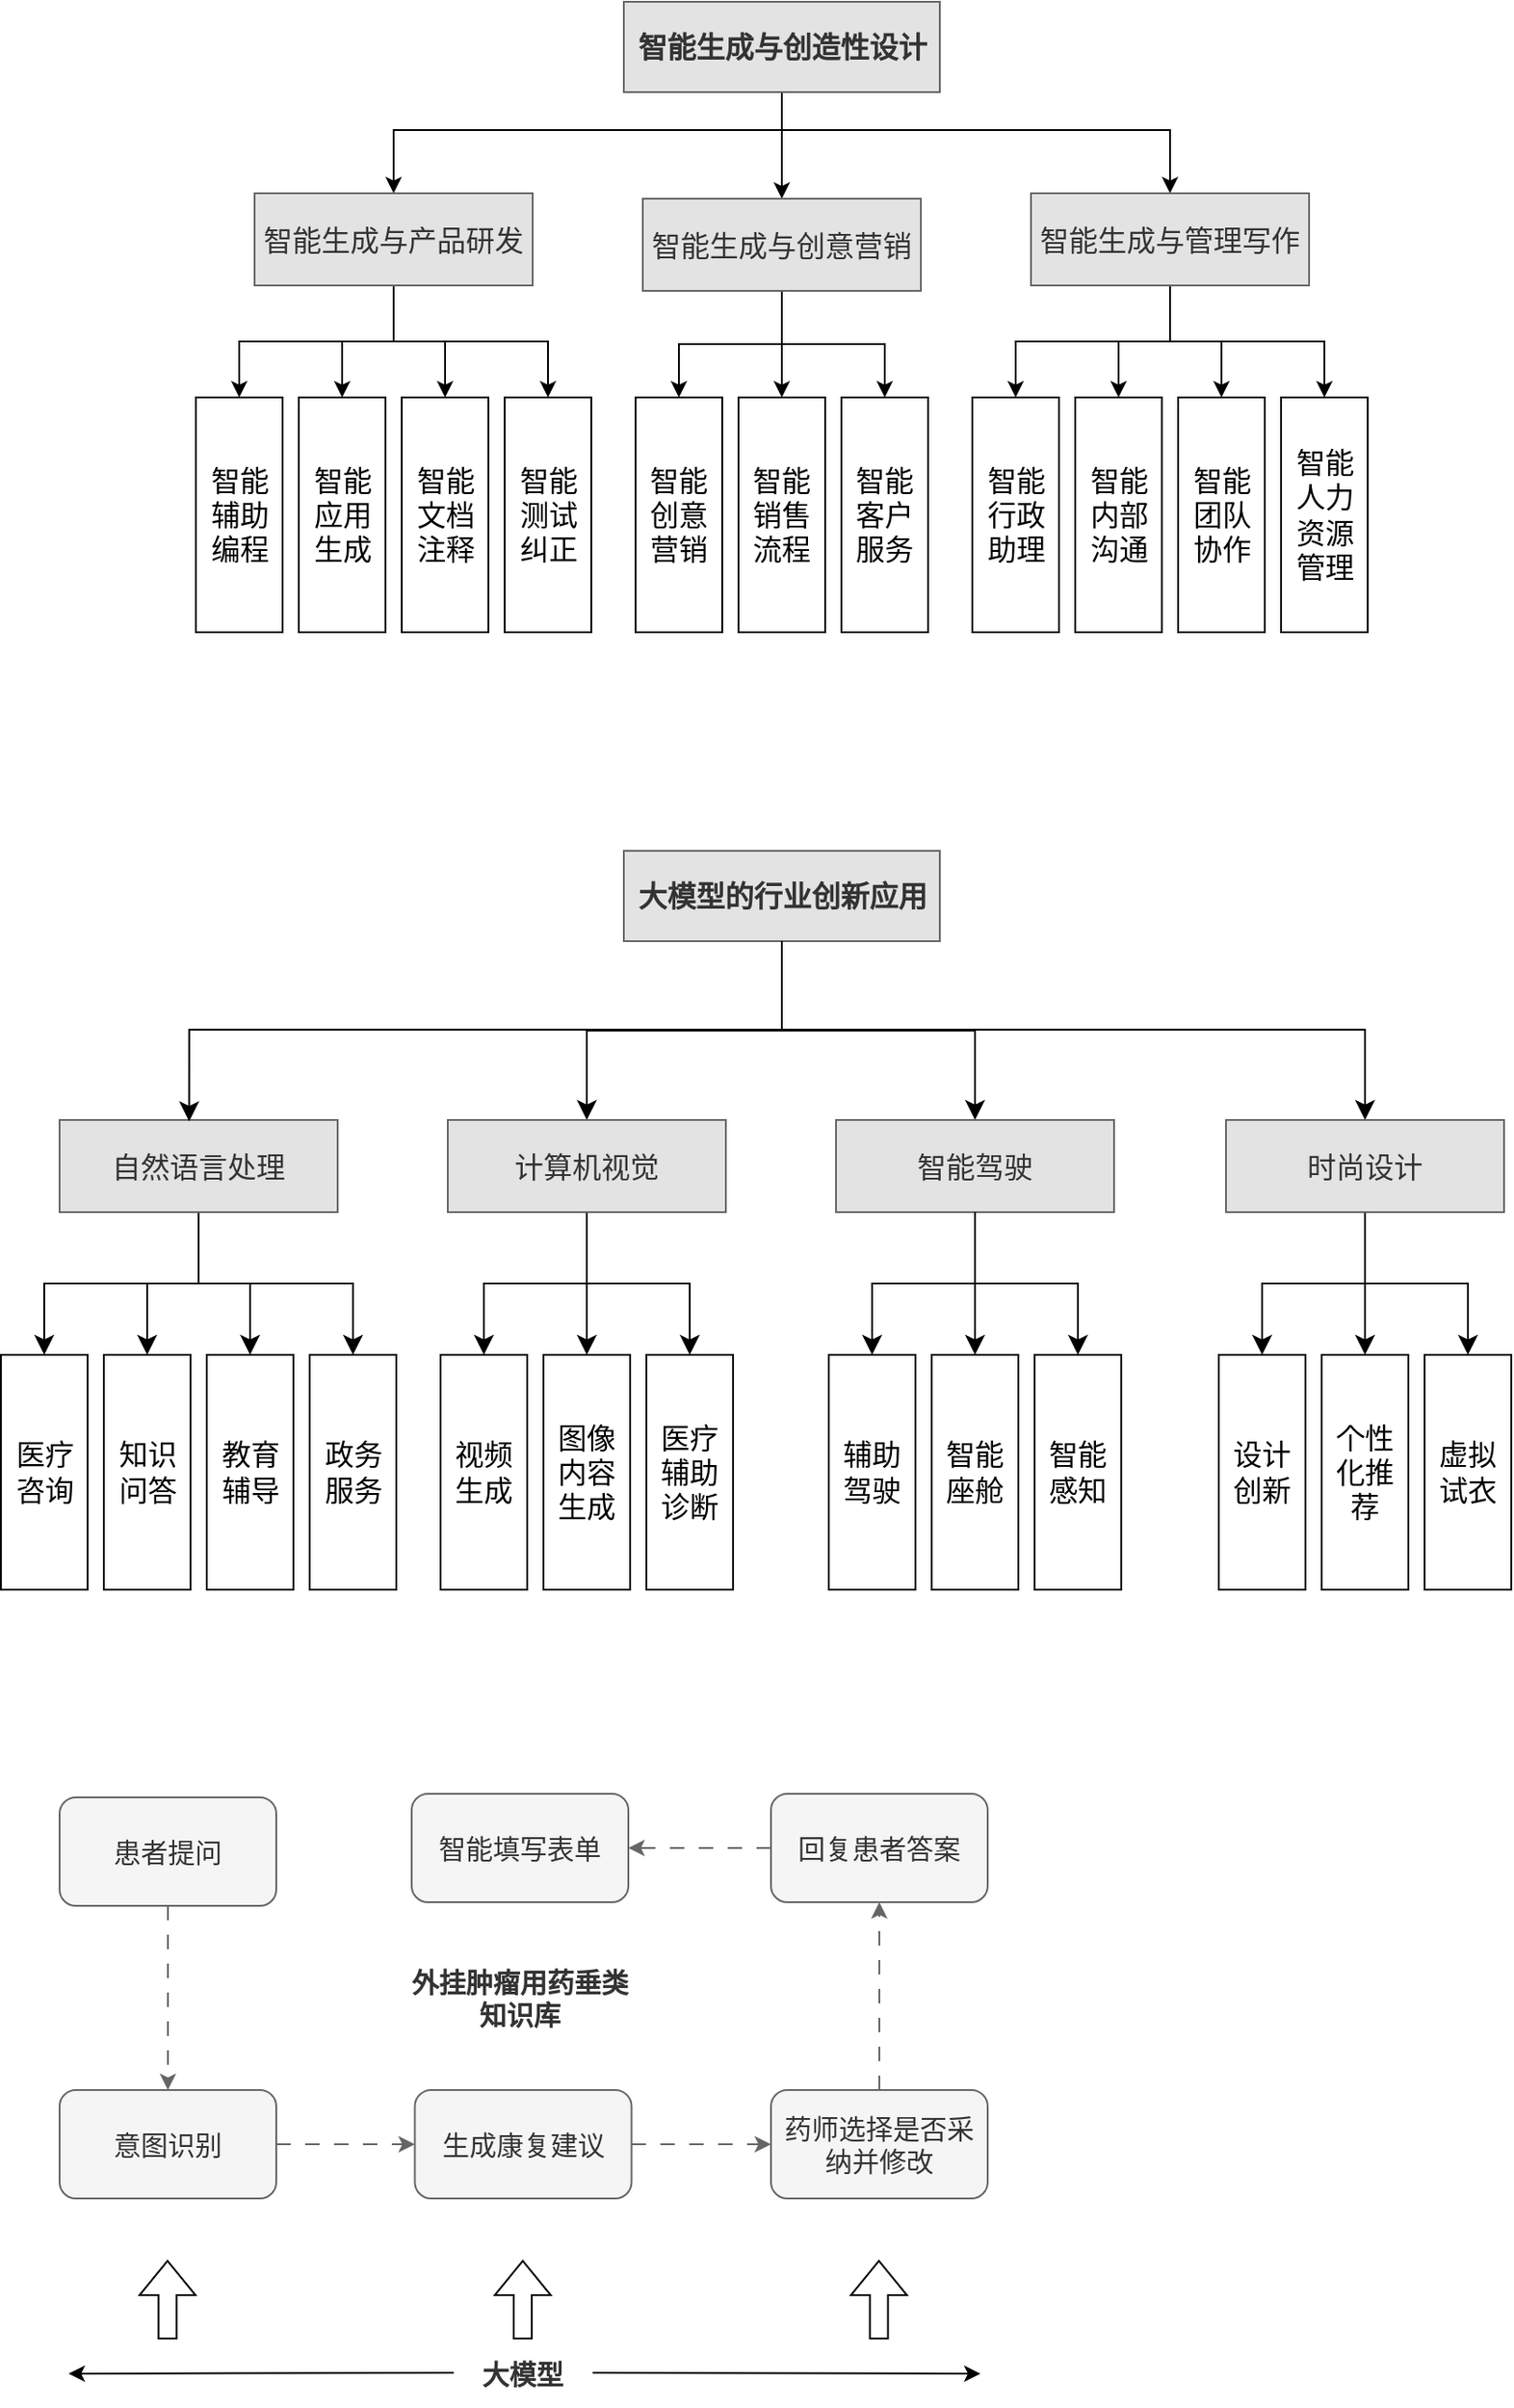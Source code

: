 <mxfile version="23.1.7" type="github">
  <diagram name="第 1 页" id="5H-B-Gvl9qYDMC8yHa47">
    <mxGraphModel dx="1139" dy="847" grid="0" gridSize="10" guides="1" tooltips="1" connect="1" arrows="1" fold="1" page="0" pageScale="1" pageWidth="827" pageHeight="1169" math="0" shadow="0">
      <root>
        <mxCell id="0" />
        <mxCell id="1" parent="0" />
        <mxCell id="Fg02BqChglOh05Az2CXR-16" style="edgeStyle=orthogonalEdgeStyle;rounded=0;orthogonalLoop=1;jettySize=auto;html=1;fontFamily=仿宋;fontSize=16;" parent="1" source="Fg02BqChglOh05Az2CXR-1" target="Fg02BqChglOh05Az2CXR-2" edge="1">
          <mxGeometry relative="1" as="geometry">
            <Array as="points">
              <mxPoint x="430" y="176" />
              <mxPoint x="215" y="176" />
            </Array>
          </mxGeometry>
        </mxCell>
        <mxCell id="Fg02BqChglOh05Az2CXR-17" style="edgeStyle=orthogonalEdgeStyle;rounded=0;orthogonalLoop=1;jettySize=auto;html=1;fontFamily=仿宋;fontSize=16;" parent="1" source="Fg02BqChglOh05Az2CXR-1" target="Fg02BqChglOh05Az2CXR-3" edge="1">
          <mxGeometry relative="1" as="geometry" />
        </mxCell>
        <mxCell id="Fg02BqChglOh05Az2CXR-18" style="edgeStyle=orthogonalEdgeStyle;rounded=0;orthogonalLoop=1;jettySize=auto;html=1;entryX=0.5;entryY=0;entryDx=0;entryDy=0;fontFamily=仿宋;fontSize=16;" parent="1" source="Fg02BqChglOh05Az2CXR-1" target="Fg02BqChglOh05Az2CXR-4" edge="1">
          <mxGeometry relative="1" as="geometry">
            <Array as="points">
              <mxPoint x="430" y="176" />
              <mxPoint x="645" y="176" />
            </Array>
          </mxGeometry>
        </mxCell>
        <mxCell id="Fg02BqChglOh05Az2CXR-1" value="智能生成与创造性设计" style="rounded=0;whiteSpace=wrap;html=1;fontFamily=仿宋;fontSize=16;fillColor=#E3E3E3;strokeColor=#666666;fontStyle=1;fontColor=#333333;" parent="1" vertex="1">
          <mxGeometry x="342.5" y="105" width="175" height="50" as="geometry" />
        </mxCell>
        <mxCell id="Fg02BqChglOh05Az2CXR-19" style="edgeStyle=orthogonalEdgeStyle;rounded=0;orthogonalLoop=1;jettySize=auto;html=1;entryX=0.5;entryY=0;entryDx=0;entryDy=0;fontFamily=仿宋;fontSize=16;" parent="1" source="Fg02BqChglOh05Az2CXR-2" target="Fg02BqChglOh05Az2CXR-5" edge="1">
          <mxGeometry relative="1" as="geometry" />
        </mxCell>
        <mxCell id="Fg02BqChglOh05Az2CXR-20" style="edgeStyle=orthogonalEdgeStyle;rounded=0;orthogonalLoop=1;jettySize=auto;html=1;entryX=0.5;entryY=0;entryDx=0;entryDy=0;fontFamily=仿宋;fontSize=16;" parent="1" source="Fg02BqChglOh05Az2CXR-2" target="Fg02BqChglOh05Az2CXR-6" edge="1">
          <mxGeometry relative="1" as="geometry" />
        </mxCell>
        <mxCell id="Fg02BqChglOh05Az2CXR-21" style="edgeStyle=orthogonalEdgeStyle;rounded=0;orthogonalLoop=1;jettySize=auto;html=1;entryX=0.5;entryY=0;entryDx=0;entryDy=0;fontFamily=仿宋;fontSize=16;" parent="1" source="Fg02BqChglOh05Az2CXR-2" target="Fg02BqChglOh05Az2CXR-7" edge="1">
          <mxGeometry relative="1" as="geometry" />
        </mxCell>
        <mxCell id="Fg02BqChglOh05Az2CXR-22" style="edgeStyle=orthogonalEdgeStyle;rounded=0;orthogonalLoop=1;jettySize=auto;html=1;fontFamily=仿宋;fontSize=16;" parent="1" source="Fg02BqChglOh05Az2CXR-2" target="Fg02BqChglOh05Az2CXR-8" edge="1">
          <mxGeometry relative="1" as="geometry" />
        </mxCell>
        <mxCell id="Fg02BqChglOh05Az2CXR-2" value="智能生成与产品研发" style="rounded=0;whiteSpace=wrap;html=1;fontFamily=仿宋;fontSize=16;fillColor=#E3E3E3;strokeColor=#666666;fontColor=#333333;" parent="1" vertex="1">
          <mxGeometry x="138" y="211" width="154" height="51" as="geometry" />
        </mxCell>
        <mxCell id="Fg02BqChglOh05Az2CXR-23" style="edgeStyle=orthogonalEdgeStyle;rounded=0;orthogonalLoop=1;jettySize=auto;html=1;entryX=0.5;entryY=0;entryDx=0;entryDy=0;fontFamily=仿宋;fontSize=16;" parent="1" source="Fg02BqChglOh05Az2CXR-3" target="Fg02BqChglOh05Az2CXR-13" edge="1">
          <mxGeometry relative="1" as="geometry" />
        </mxCell>
        <mxCell id="Fg02BqChglOh05Az2CXR-24" style="edgeStyle=orthogonalEdgeStyle;rounded=0;orthogonalLoop=1;jettySize=auto;html=1;fontFamily=仿宋;fontSize=16;" parent="1" source="Fg02BqChglOh05Az2CXR-3" target="Fg02BqChglOh05Az2CXR-14" edge="1">
          <mxGeometry relative="1" as="geometry" />
        </mxCell>
        <mxCell id="Fg02BqChglOh05Az2CXR-25" style="edgeStyle=orthogonalEdgeStyle;rounded=0;orthogonalLoop=1;jettySize=auto;html=1;fontFamily=仿宋;fontSize=16;" parent="1" source="Fg02BqChglOh05Az2CXR-3" target="Fg02BqChglOh05Az2CXR-15" edge="1">
          <mxGeometry relative="1" as="geometry" />
        </mxCell>
        <mxCell id="Fg02BqChglOh05Az2CXR-3" value="智能生成与创意营销" style="rounded=0;whiteSpace=wrap;html=1;fontFamily=仿宋;fontSize=16;fillColor=#E3E3E3;strokeColor=#666666;fontColor=#333333;" parent="1" vertex="1">
          <mxGeometry x="353" y="214" width="154" height="51" as="geometry" />
        </mxCell>
        <mxCell id="Fg02BqChglOh05Az2CXR-26" style="edgeStyle=orthogonalEdgeStyle;rounded=0;orthogonalLoop=1;jettySize=auto;html=1;entryX=0.5;entryY=0;entryDx=0;entryDy=0;fontFamily=仿宋;fontSize=16;" parent="1" source="Fg02BqChglOh05Az2CXR-4" target="Fg02BqChglOh05Az2CXR-9" edge="1">
          <mxGeometry relative="1" as="geometry" />
        </mxCell>
        <mxCell id="Fg02BqChglOh05Az2CXR-27" style="edgeStyle=orthogonalEdgeStyle;rounded=0;orthogonalLoop=1;jettySize=auto;html=1;fontFamily=仿宋;fontSize=16;" parent="1" source="Fg02BqChglOh05Az2CXR-4" target="Fg02BqChglOh05Az2CXR-10" edge="1">
          <mxGeometry relative="1" as="geometry" />
        </mxCell>
        <mxCell id="Fg02BqChglOh05Az2CXR-28" style="edgeStyle=orthogonalEdgeStyle;rounded=0;orthogonalLoop=1;jettySize=auto;html=1;fontFamily=仿宋;fontSize=16;" parent="1" source="Fg02BqChglOh05Az2CXR-4" target="Fg02BqChglOh05Az2CXR-11" edge="1">
          <mxGeometry relative="1" as="geometry" />
        </mxCell>
        <mxCell id="Fg02BqChglOh05Az2CXR-29" style="edgeStyle=orthogonalEdgeStyle;rounded=0;orthogonalLoop=1;jettySize=auto;html=1;fontFamily=仿宋;fontSize=16;" parent="1" source="Fg02BqChglOh05Az2CXR-4" target="Fg02BqChglOh05Az2CXR-12" edge="1">
          <mxGeometry relative="1" as="geometry" />
        </mxCell>
        <mxCell id="Fg02BqChglOh05Az2CXR-4" value="智能生成与管理写作" style="rounded=0;whiteSpace=wrap;html=1;fontFamily=仿宋;fontSize=16;fillColor=#E3E3E3;strokeColor=#666666;fontColor=#333333;" parent="1" vertex="1">
          <mxGeometry x="568" y="211" width="154" height="51" as="geometry" />
        </mxCell>
        <mxCell id="Fg02BqChglOh05Az2CXR-5" value="智能辅助编程" style="rounded=0;whiteSpace=wrap;html=1;fontFamily=仿宋;fontSize=16;" parent="1" vertex="1">
          <mxGeometry x="105.5" y="324" width="48" height="130" as="geometry" />
        </mxCell>
        <mxCell id="Fg02BqChglOh05Az2CXR-6" value="智能应用生成" style="rounded=0;whiteSpace=wrap;html=1;fontFamily=仿宋;fontSize=16;" parent="1" vertex="1">
          <mxGeometry x="162.5" y="324" width="48" height="130" as="geometry" />
        </mxCell>
        <mxCell id="Fg02BqChglOh05Az2CXR-7" value="智能文档注释" style="rounded=0;whiteSpace=wrap;html=1;fontFamily=仿宋;fontSize=16;" parent="1" vertex="1">
          <mxGeometry x="219.5" y="324" width="48" height="130" as="geometry" />
        </mxCell>
        <mxCell id="Fg02BqChglOh05Az2CXR-8" value="智能测试纠正" style="rounded=0;whiteSpace=wrap;html=1;fontFamily=仿宋;fontSize=16;" parent="1" vertex="1">
          <mxGeometry x="276.5" y="324" width="48" height="130" as="geometry" />
        </mxCell>
        <mxCell id="Fg02BqChglOh05Az2CXR-9" value="智能行政助理" style="rounded=0;whiteSpace=wrap;html=1;fontFamily=仿宋;fontSize=16;" parent="1" vertex="1">
          <mxGeometry x="535.5" y="324" width="48" height="130" as="geometry" />
        </mxCell>
        <mxCell id="Fg02BqChglOh05Az2CXR-10" value="智能内部沟通" style="rounded=0;whiteSpace=wrap;html=1;fontFamily=仿宋;fontSize=16;" parent="1" vertex="1">
          <mxGeometry x="592.5" y="324" width="48" height="130" as="geometry" />
        </mxCell>
        <mxCell id="Fg02BqChglOh05Az2CXR-11" value="智能团队协作" style="rounded=0;whiteSpace=wrap;html=1;fontFamily=仿宋;fontSize=16;" parent="1" vertex="1">
          <mxGeometry x="649.5" y="324" width="48" height="130" as="geometry" />
        </mxCell>
        <mxCell id="Fg02BqChglOh05Az2CXR-12" value="智能人力资源管理" style="rounded=0;whiteSpace=wrap;html=1;fontFamily=仿宋;fontSize=16;" parent="1" vertex="1">
          <mxGeometry x="706.5" y="324" width="48" height="130" as="geometry" />
        </mxCell>
        <mxCell id="Fg02BqChglOh05Az2CXR-13" value="智能创意营销" style="rounded=0;whiteSpace=wrap;html=1;fontFamily=仿宋;fontSize=16;" parent="1" vertex="1">
          <mxGeometry x="349" y="324" width="48" height="130" as="geometry" />
        </mxCell>
        <mxCell id="Fg02BqChglOh05Az2CXR-14" value="智能销售流程" style="rounded=0;whiteSpace=wrap;html=1;fontFamily=仿宋;fontSize=16;" parent="1" vertex="1">
          <mxGeometry x="406" y="324" width="48" height="130" as="geometry" />
        </mxCell>
        <mxCell id="Fg02BqChglOh05Az2CXR-15" value="智能客户服务" style="rounded=0;whiteSpace=wrap;html=1;fontFamily=仿宋;fontSize=16;" parent="1" vertex="1">
          <mxGeometry x="463" y="324" width="48" height="130" as="geometry" />
        </mxCell>
        <mxCell id="HbwUsnOIwUprLR9Yniao-29" style="edgeStyle=orthogonalEdgeStyle;rounded=0;orthogonalLoop=1;jettySize=auto;html=1;entryX=0.5;entryY=0;entryDx=0;entryDy=0;strokeColor=default;align=center;verticalAlign=middle;fontFamily=Helvetica;fontSize=12;fontColor=default;labelBackgroundColor=default;startSize=8;endArrow=classic;endSize=8;" parent="1" source="HbwUsnOIwUprLR9Yniao-1" target="HbwUsnOIwUprLR9Yniao-3" edge="1">
          <mxGeometry relative="1" as="geometry" />
        </mxCell>
        <mxCell id="HbwUsnOIwUprLR9Yniao-30" style="edgeStyle=orthogonalEdgeStyle;rounded=0;orthogonalLoop=1;jettySize=auto;html=1;strokeColor=default;align=center;verticalAlign=middle;fontFamily=Helvetica;fontSize=12;fontColor=default;labelBackgroundColor=default;startSize=8;endArrow=classic;endSize=8;" parent="1" source="HbwUsnOIwUprLR9Yniao-1" target="HbwUsnOIwUprLR9Yniao-4" edge="1">
          <mxGeometry relative="1" as="geometry" />
        </mxCell>
        <mxCell id="HbwUsnOIwUprLR9Yniao-31" style="edgeStyle=orthogonalEdgeStyle;rounded=0;orthogonalLoop=1;jettySize=auto;html=1;strokeColor=default;align=center;verticalAlign=middle;fontFamily=Helvetica;fontSize=12;fontColor=default;labelBackgroundColor=default;startSize=8;endArrow=classic;endSize=8;" parent="1" source="HbwUsnOIwUprLR9Yniao-1" target="HbwUsnOIwUprLR9Yniao-5" edge="1">
          <mxGeometry relative="1" as="geometry">
            <Array as="points">
              <mxPoint x="430" y="674" />
              <mxPoint x="753" y="674" />
            </Array>
          </mxGeometry>
        </mxCell>
        <mxCell id="HbwUsnOIwUprLR9Yniao-1" value="大模型的行业创新应用" style="rounded=0;whiteSpace=wrap;html=1;fontFamily=仿宋;fontSize=16;fillColor=#E3E3E3;strokeColor=#666666;fontStyle=1;fontColor=#333333;" parent="1" vertex="1">
          <mxGeometry x="342.5" y="575" width="175" height="50" as="geometry" />
        </mxCell>
        <mxCell id="HbwUsnOIwUprLR9Yniao-32" style="edgeStyle=orthogonalEdgeStyle;rounded=0;orthogonalLoop=1;jettySize=auto;html=1;strokeColor=default;align=center;verticalAlign=middle;fontFamily=Helvetica;fontSize=12;fontColor=default;labelBackgroundColor=default;startSize=8;endArrow=classic;endSize=8;" parent="1" source="HbwUsnOIwUprLR9Yniao-2" target="HbwUsnOIwUprLR9Yniao-12" edge="1">
          <mxGeometry relative="1" as="geometry" />
        </mxCell>
        <mxCell id="HbwUsnOIwUprLR9Yniao-33" style="edgeStyle=orthogonalEdgeStyle;rounded=0;orthogonalLoop=1;jettySize=auto;html=1;strokeColor=default;align=center;verticalAlign=middle;fontFamily=Helvetica;fontSize=12;fontColor=default;labelBackgroundColor=default;startSize=8;endArrow=classic;endSize=8;" parent="1" source="HbwUsnOIwUprLR9Yniao-2" target="HbwUsnOIwUprLR9Yniao-13" edge="1">
          <mxGeometry relative="1" as="geometry" />
        </mxCell>
        <mxCell id="HbwUsnOIwUprLR9Yniao-34" style="edgeStyle=orthogonalEdgeStyle;rounded=0;orthogonalLoop=1;jettySize=auto;html=1;strokeColor=default;align=center;verticalAlign=middle;fontFamily=Helvetica;fontSize=12;fontColor=default;labelBackgroundColor=default;startSize=8;endArrow=classic;endSize=8;" parent="1" source="HbwUsnOIwUprLR9Yniao-2" target="HbwUsnOIwUprLR9Yniao-14" edge="1">
          <mxGeometry relative="1" as="geometry" />
        </mxCell>
        <mxCell id="HbwUsnOIwUprLR9Yniao-35" style="edgeStyle=orthogonalEdgeStyle;rounded=0;orthogonalLoop=1;jettySize=auto;html=1;strokeColor=default;align=center;verticalAlign=middle;fontFamily=Helvetica;fontSize=12;fontColor=default;labelBackgroundColor=default;startSize=8;endArrow=classic;endSize=8;" parent="1" source="HbwUsnOIwUprLR9Yniao-2" target="HbwUsnOIwUprLR9Yniao-15" edge="1">
          <mxGeometry relative="1" as="geometry" />
        </mxCell>
        <mxCell id="HbwUsnOIwUprLR9Yniao-2" value="自然语言处理" style="rounded=0;whiteSpace=wrap;html=1;fontFamily=仿宋;fontSize=16;fillColor=#E3E3E3;strokeColor=#666666;fontColor=#333333;" parent="1" vertex="1">
          <mxGeometry x="30" y="724" width="154" height="51" as="geometry" />
        </mxCell>
        <mxCell id="HbwUsnOIwUprLR9Yniao-36" style="edgeStyle=orthogonalEdgeStyle;rounded=0;orthogonalLoop=1;jettySize=auto;html=1;entryX=0.5;entryY=0;entryDx=0;entryDy=0;strokeColor=default;align=center;verticalAlign=middle;fontFamily=Helvetica;fontSize=12;fontColor=default;labelBackgroundColor=default;startSize=8;endArrow=classic;endSize=8;" parent="1" source="HbwUsnOIwUprLR9Yniao-3" target="HbwUsnOIwUprLR9Yniao-16" edge="1">
          <mxGeometry relative="1" as="geometry" />
        </mxCell>
        <mxCell id="HbwUsnOIwUprLR9Yniao-37" style="edgeStyle=orthogonalEdgeStyle;rounded=0;orthogonalLoop=1;jettySize=auto;html=1;strokeColor=default;align=center;verticalAlign=middle;fontFamily=Helvetica;fontSize=12;fontColor=default;labelBackgroundColor=default;startSize=8;endArrow=classic;endSize=8;" parent="1" source="HbwUsnOIwUprLR9Yniao-3" target="HbwUsnOIwUprLR9Yniao-17" edge="1">
          <mxGeometry relative="1" as="geometry" />
        </mxCell>
        <mxCell id="HbwUsnOIwUprLR9Yniao-38" style="edgeStyle=orthogonalEdgeStyle;rounded=0;orthogonalLoop=1;jettySize=auto;html=1;strokeColor=default;align=center;verticalAlign=middle;fontFamily=Helvetica;fontSize=12;fontColor=default;labelBackgroundColor=default;startSize=8;endArrow=classic;endSize=8;" parent="1" source="HbwUsnOIwUprLR9Yniao-3" target="HbwUsnOIwUprLR9Yniao-18" edge="1">
          <mxGeometry relative="1" as="geometry" />
        </mxCell>
        <mxCell id="HbwUsnOIwUprLR9Yniao-3" value="计算机视觉" style="rounded=0;whiteSpace=wrap;html=1;fontFamily=仿宋;fontSize=16;fillColor=#E3E3E3;strokeColor=#666666;fontColor=#333333;" parent="1" vertex="1">
          <mxGeometry x="245" y="724" width="154" height="51" as="geometry" />
        </mxCell>
        <mxCell id="HbwUsnOIwUprLR9Yniao-39" style="edgeStyle=orthogonalEdgeStyle;rounded=0;orthogonalLoop=1;jettySize=auto;html=1;strokeColor=default;align=center;verticalAlign=middle;fontFamily=Helvetica;fontSize=12;fontColor=default;labelBackgroundColor=default;startSize=8;endArrow=classic;endSize=8;" parent="1" source="HbwUsnOIwUprLR9Yniao-4" target="HbwUsnOIwUprLR9Yniao-20" edge="1">
          <mxGeometry relative="1" as="geometry" />
        </mxCell>
        <mxCell id="HbwUsnOIwUprLR9Yniao-41" style="edgeStyle=orthogonalEdgeStyle;rounded=0;orthogonalLoop=1;jettySize=auto;html=1;strokeColor=default;align=center;verticalAlign=middle;fontFamily=Helvetica;fontSize=12;fontColor=default;labelBackgroundColor=default;startSize=8;endArrow=classic;endSize=8;" parent="1" source="HbwUsnOIwUprLR9Yniao-4" target="HbwUsnOIwUprLR9Yniao-22" edge="1">
          <mxGeometry relative="1" as="geometry" />
        </mxCell>
        <mxCell id="HbwUsnOIwUprLR9Yniao-4" value="智能驾驶" style="rounded=0;whiteSpace=wrap;html=1;fontFamily=仿宋;fontSize=16;fillColor=#E3E3E3;strokeColor=#666666;fontColor=#333333;" parent="1" vertex="1">
          <mxGeometry x="460" y="724" width="154" height="51" as="geometry" />
        </mxCell>
        <mxCell id="HbwUsnOIwUprLR9Yniao-42" style="edgeStyle=orthogonalEdgeStyle;rounded=0;orthogonalLoop=1;jettySize=auto;html=1;strokeColor=default;align=center;verticalAlign=middle;fontFamily=Helvetica;fontSize=12;fontColor=default;labelBackgroundColor=default;startSize=8;endArrow=classic;endSize=8;" parent="1" source="HbwUsnOIwUprLR9Yniao-5" target="HbwUsnOIwUprLR9Yniao-24" edge="1">
          <mxGeometry relative="1" as="geometry" />
        </mxCell>
        <mxCell id="HbwUsnOIwUprLR9Yniao-43" style="edgeStyle=orthogonalEdgeStyle;rounded=0;orthogonalLoop=1;jettySize=auto;html=1;strokeColor=default;align=center;verticalAlign=middle;fontFamily=Helvetica;fontSize=12;fontColor=default;labelBackgroundColor=default;startSize=8;endArrow=classic;endSize=8;" parent="1" source="HbwUsnOIwUprLR9Yniao-5" target="HbwUsnOIwUprLR9Yniao-25" edge="1">
          <mxGeometry relative="1" as="geometry" />
        </mxCell>
        <mxCell id="HbwUsnOIwUprLR9Yniao-44" style="edgeStyle=orthogonalEdgeStyle;rounded=0;orthogonalLoop=1;jettySize=auto;html=1;strokeColor=default;align=center;verticalAlign=middle;fontFamily=Helvetica;fontSize=12;fontColor=default;labelBackgroundColor=default;startSize=8;endArrow=classic;endSize=8;" parent="1" source="HbwUsnOIwUprLR9Yniao-5" target="HbwUsnOIwUprLR9Yniao-26" edge="1">
          <mxGeometry relative="1" as="geometry" />
        </mxCell>
        <mxCell id="HbwUsnOIwUprLR9Yniao-5" value="时尚设计" style="rounded=0;whiteSpace=wrap;html=1;fontFamily=仿宋;fontSize=16;fillColor=#E3E3E3;strokeColor=#666666;fontColor=#333333;" parent="1" vertex="1">
          <mxGeometry x="676" y="724" width="154" height="51" as="geometry" />
        </mxCell>
        <mxCell id="HbwUsnOIwUprLR9Yniao-12" value="医疗咨询" style="rounded=0;whiteSpace=wrap;html=1;fontFamily=仿宋;fontSize=16;" parent="1" vertex="1">
          <mxGeometry x="-2.5" y="854" width="48" height="130" as="geometry" />
        </mxCell>
        <mxCell id="HbwUsnOIwUprLR9Yniao-13" value="知识问答" style="rounded=0;whiteSpace=wrap;html=1;fontFamily=仿宋;fontSize=16;" parent="1" vertex="1">
          <mxGeometry x="54.5" y="854" width="48" height="130" as="geometry" />
        </mxCell>
        <mxCell id="HbwUsnOIwUprLR9Yniao-14" value="教育辅导" style="rounded=0;whiteSpace=wrap;html=1;fontFamily=仿宋;fontSize=16;" parent="1" vertex="1">
          <mxGeometry x="111.5" y="854" width="48" height="130" as="geometry" />
        </mxCell>
        <mxCell id="HbwUsnOIwUprLR9Yniao-15" value="政务服务" style="rounded=0;whiteSpace=wrap;html=1;fontFamily=仿宋;fontSize=16;" parent="1" vertex="1">
          <mxGeometry x="168.5" y="854" width="48" height="130" as="geometry" />
        </mxCell>
        <mxCell id="HbwUsnOIwUprLR9Yniao-16" value="视频生成" style="rounded=0;whiteSpace=wrap;html=1;fontFamily=仿宋;fontSize=16;" parent="1" vertex="1">
          <mxGeometry x="241" y="854" width="48" height="130" as="geometry" />
        </mxCell>
        <mxCell id="HbwUsnOIwUprLR9Yniao-17" value="图像内容生成" style="rounded=0;whiteSpace=wrap;html=1;fontFamily=仿宋;fontSize=16;" parent="1" vertex="1">
          <mxGeometry x="298" y="854" width="48" height="130" as="geometry" />
        </mxCell>
        <mxCell id="HbwUsnOIwUprLR9Yniao-18" value="医疗辅助诊断" style="rounded=0;whiteSpace=wrap;html=1;fontFamily=仿宋;fontSize=16;" parent="1" vertex="1">
          <mxGeometry x="355" y="854" width="48" height="130" as="geometry" />
        </mxCell>
        <mxCell id="HbwUsnOIwUprLR9Yniao-20" value="辅助驾驶" style="rounded=0;whiteSpace=wrap;html=1;fontFamily=仿宋;fontSize=16;" parent="1" vertex="1">
          <mxGeometry x="456" y="854" width="48" height="130" as="geometry" />
        </mxCell>
        <mxCell id="HbwUsnOIwUprLR9Yniao-21" value="智能座舱" style="rounded=0;whiteSpace=wrap;html=1;fontFamily=仿宋;fontSize=16;" parent="1" vertex="1">
          <mxGeometry x="513" y="854" width="48" height="130" as="geometry" />
        </mxCell>
        <mxCell id="HbwUsnOIwUprLR9Yniao-22" value="智能感知" style="rounded=0;whiteSpace=wrap;html=1;fontFamily=仿宋;fontSize=16;" parent="1" vertex="1">
          <mxGeometry x="570" y="854" width="48" height="130" as="geometry" />
        </mxCell>
        <mxCell id="HbwUsnOIwUprLR9Yniao-24" value="设计创新" style="rounded=0;whiteSpace=wrap;html=1;fontFamily=仿宋;fontSize=16;" parent="1" vertex="1">
          <mxGeometry x="672" y="854" width="48" height="130" as="geometry" />
        </mxCell>
        <mxCell id="HbwUsnOIwUprLR9Yniao-25" value="个性化推荐" style="rounded=0;whiteSpace=wrap;html=1;fontFamily=仿宋;fontSize=16;align=center;" parent="1" vertex="1">
          <mxGeometry x="729" y="854" width="48" height="130" as="geometry" />
        </mxCell>
        <mxCell id="HbwUsnOIwUprLR9Yniao-26" value="虚拟试衣" style="rounded=0;whiteSpace=wrap;html=1;fontFamily=仿宋;fontSize=16;" parent="1" vertex="1">
          <mxGeometry x="786" y="854" width="48" height="130" as="geometry" />
        </mxCell>
        <mxCell id="HbwUsnOIwUprLR9Yniao-27" style="edgeStyle=orthogonalEdgeStyle;rounded=0;orthogonalLoop=1;jettySize=auto;html=1;entryX=0.466;entryY=0.014;entryDx=0;entryDy=0;entryPerimeter=0;fontSize=12;startSize=8;endSize=8;" parent="1" source="HbwUsnOIwUprLR9Yniao-1" target="HbwUsnOIwUprLR9Yniao-2" edge="1">
          <mxGeometry relative="1" as="geometry">
            <Array as="points">
              <mxPoint x="430" y="674" />
              <mxPoint x="102" y="674" />
            </Array>
          </mxGeometry>
        </mxCell>
        <mxCell id="HbwUsnOIwUprLR9Yniao-40" style="edgeStyle=orthogonalEdgeStyle;rounded=0;orthogonalLoop=1;jettySize=auto;html=1;entryX=0.5;entryY=0;entryDx=0;entryDy=0;strokeColor=default;align=center;verticalAlign=middle;fontFamily=Helvetica;fontSize=12;fontColor=default;labelBackgroundColor=default;startSize=8;endArrow=classic;endSize=8;" parent="1" source="HbwUsnOIwUprLR9Yniao-4" target="HbwUsnOIwUprLR9Yniao-21" edge="1">
          <mxGeometry relative="1" as="geometry" />
        </mxCell>
        <mxCell id="FQC-7CZ23igF1RiDG_Z9-10" style="edgeStyle=orthogonalEdgeStyle;rounded=0;orthogonalLoop=1;jettySize=auto;html=1;fontFamily=仿宋;fontSize=15;fillColor=#f5f5f5;strokeColor=#666666;fontStyle=0;dashed=1;dashPattern=8 8;" edge="1" parent="1" source="FQC-7CZ23igF1RiDG_Z9-3" target="FQC-7CZ23igF1RiDG_Z9-4">
          <mxGeometry relative="1" as="geometry" />
        </mxCell>
        <mxCell id="FQC-7CZ23igF1RiDG_Z9-3" value="患者提问" style="rounded=1;whiteSpace=wrap;html=1;fontFamily=仿宋;fontSize=15;fillColor=#f5f5f5;strokeColor=#666666;fontColor=#333333;fontStyle=0" vertex="1" parent="1">
          <mxGeometry x="30" y="1099" width="120" height="60" as="geometry" />
        </mxCell>
        <mxCell id="FQC-7CZ23igF1RiDG_Z9-11" style="edgeStyle=orthogonalEdgeStyle;rounded=0;orthogonalLoop=1;jettySize=auto;html=1;fontFamily=仿宋;fontSize=15;fillColor=#f5f5f5;strokeColor=#666666;fontStyle=0;dashed=1;dashPattern=8 8;" edge="1" parent="1" source="FQC-7CZ23igF1RiDG_Z9-4" target="FQC-7CZ23igF1RiDG_Z9-5">
          <mxGeometry relative="1" as="geometry" />
        </mxCell>
        <mxCell id="FQC-7CZ23igF1RiDG_Z9-4" value="意图识别" style="rounded=1;whiteSpace=wrap;html=1;fontFamily=仿宋;fontSize=15;fillColor=#f5f5f5;strokeColor=#666666;fontColor=#333333;fontStyle=0" vertex="1" parent="1">
          <mxGeometry x="30" y="1261" width="120" height="60" as="geometry" />
        </mxCell>
        <mxCell id="FQC-7CZ23igF1RiDG_Z9-12" style="edgeStyle=orthogonalEdgeStyle;rounded=0;orthogonalLoop=1;jettySize=auto;html=1;fontFamily=仿宋;fontSize=15;fillColor=#f5f5f5;strokeColor=#666666;fontStyle=0;dashed=1;dashPattern=8 8;" edge="1" parent="1" source="FQC-7CZ23igF1RiDG_Z9-5" target="FQC-7CZ23igF1RiDG_Z9-6">
          <mxGeometry relative="1" as="geometry" />
        </mxCell>
        <mxCell id="FQC-7CZ23igF1RiDG_Z9-5" value="生成康复建议" style="rounded=1;whiteSpace=wrap;html=1;fontFamily=仿宋;fontSize=15;fillColor=#f5f5f5;strokeColor=#666666;fontColor=#333333;fontStyle=0" vertex="1" parent="1">
          <mxGeometry x="226.75" y="1261" width="120" height="60" as="geometry" />
        </mxCell>
        <mxCell id="FQC-7CZ23igF1RiDG_Z9-13" style="edgeStyle=orthogonalEdgeStyle;rounded=0;orthogonalLoop=1;jettySize=auto;html=1;entryX=0.5;entryY=1;entryDx=0;entryDy=0;fontFamily=仿宋;fontSize=15;fillColor=#f5f5f5;strokeColor=#666666;fontStyle=0;dashed=1;dashPattern=8 8;" edge="1" parent="1" source="FQC-7CZ23igF1RiDG_Z9-6" target="FQC-7CZ23igF1RiDG_Z9-8">
          <mxGeometry relative="1" as="geometry" />
        </mxCell>
        <mxCell id="FQC-7CZ23igF1RiDG_Z9-6" value="药师选择是否采纳并修改" style="rounded=1;whiteSpace=wrap;html=1;fontFamily=仿宋;fontSize=15;fillColor=#f5f5f5;strokeColor=#666666;fontColor=#333333;fontStyle=0" vertex="1" parent="1">
          <mxGeometry x="424" y="1261" width="120" height="60" as="geometry" />
        </mxCell>
        <mxCell id="FQC-7CZ23igF1RiDG_Z9-14" style="edgeStyle=orthogonalEdgeStyle;rounded=0;orthogonalLoop=1;jettySize=auto;html=1;entryX=1;entryY=0.5;entryDx=0;entryDy=0;fontFamily=仿宋;fontSize=15;fillColor=#f5f5f5;strokeColor=#666666;fontStyle=0;dashed=1;dashPattern=8 8;" edge="1" parent="1" source="FQC-7CZ23igF1RiDG_Z9-8" target="FQC-7CZ23igF1RiDG_Z9-9">
          <mxGeometry relative="1" as="geometry" />
        </mxCell>
        <mxCell id="FQC-7CZ23igF1RiDG_Z9-8" value="回复患者答案" style="rounded=1;whiteSpace=wrap;html=1;fontFamily=仿宋;fontSize=15;fillColor=#f5f5f5;strokeColor=#666666;fontColor=#333333;fontStyle=0" vertex="1" parent="1">
          <mxGeometry x="424" y="1097" width="120" height="60" as="geometry" />
        </mxCell>
        <mxCell id="FQC-7CZ23igF1RiDG_Z9-9" value="智能填写表单" style="rounded=1;whiteSpace=wrap;html=1;fontFamily=仿宋;fontSize=15;fillColor=#f5f5f5;strokeColor=#666666;fontColor=#333333;fontStyle=0" vertex="1" parent="1">
          <mxGeometry x="225" y="1097" width="120" height="60" as="geometry" />
        </mxCell>
        <mxCell id="FQC-7CZ23igF1RiDG_Z9-15" value="外挂肿瘤用药垂类知识库" style="text;html=1;align=center;verticalAlign=middle;whiteSpace=wrap;rounded=0;fontFamily=仿宋;fontSize=15;fillColor=none;strokeColor=none;fontColor=#333333;fontStyle=1" vertex="1" parent="1">
          <mxGeometry x="223.25" y="1171" width="123.5" height="77" as="geometry" />
        </mxCell>
        <mxCell id="FQC-7CZ23igF1RiDG_Z9-16" value="大模型" style="text;html=1;align=center;verticalAlign=middle;whiteSpace=wrap;rounded=0;fontFamily=仿宋;fontSize=15;fillColor=none;strokeColor=none;fontColor=#333333;fontStyle=1" vertex="1" parent="1">
          <mxGeometry x="248.25" y="1399" width="77" height="37" as="geometry" />
        </mxCell>
        <mxCell id="FQC-7CZ23igF1RiDG_Z9-17" value="" style="endArrow=classic;html=1;rounded=0;exitX=0;exitY=0.5;exitDx=0;exitDy=0;" edge="1" parent="1" source="FQC-7CZ23igF1RiDG_Z9-16">
          <mxGeometry width="50" height="50" relative="1" as="geometry">
            <mxPoint x="246" y="1312" as="sourcePoint" />
            <mxPoint x="35" y="1418" as="targetPoint" />
          </mxGeometry>
        </mxCell>
        <mxCell id="FQC-7CZ23igF1RiDG_Z9-18" value="" style="endArrow=classic;html=1;rounded=0;exitX=1;exitY=0.5;exitDx=0;exitDy=0;" edge="1" parent="1" source="FQC-7CZ23igF1RiDG_Z9-16">
          <mxGeometry width="50" height="50" relative="1" as="geometry">
            <mxPoint x="258" y="1428" as="sourcePoint" />
            <mxPoint x="540" y="1418" as="targetPoint" />
          </mxGeometry>
        </mxCell>
        <mxCell id="FQC-7CZ23igF1RiDG_Z9-19" value="" style="shape=flexArrow;endArrow=classic;html=1;rounded=0;" edge="1" parent="1">
          <mxGeometry width="50" height="50" relative="1" as="geometry">
            <mxPoint x="89.78" y="1399" as="sourcePoint" />
            <mxPoint x="89.78" y="1355" as="targetPoint" />
          </mxGeometry>
        </mxCell>
        <mxCell id="FQC-7CZ23igF1RiDG_Z9-20" value="" style="shape=flexArrow;endArrow=classic;html=1;rounded=0;" edge="1" parent="1">
          <mxGeometry width="50" height="50" relative="1" as="geometry">
            <mxPoint x="286.53" y="1399" as="sourcePoint" />
            <mxPoint x="286.53" y="1355" as="targetPoint" />
          </mxGeometry>
        </mxCell>
        <mxCell id="FQC-7CZ23igF1RiDG_Z9-21" value="" style="shape=flexArrow;endArrow=classic;html=1;rounded=0;" edge="1" parent="1">
          <mxGeometry width="50" height="50" relative="1" as="geometry">
            <mxPoint x="483.78" y="1399" as="sourcePoint" />
            <mxPoint x="483.78" y="1355" as="targetPoint" />
          </mxGeometry>
        </mxCell>
      </root>
    </mxGraphModel>
  </diagram>
</mxfile>
